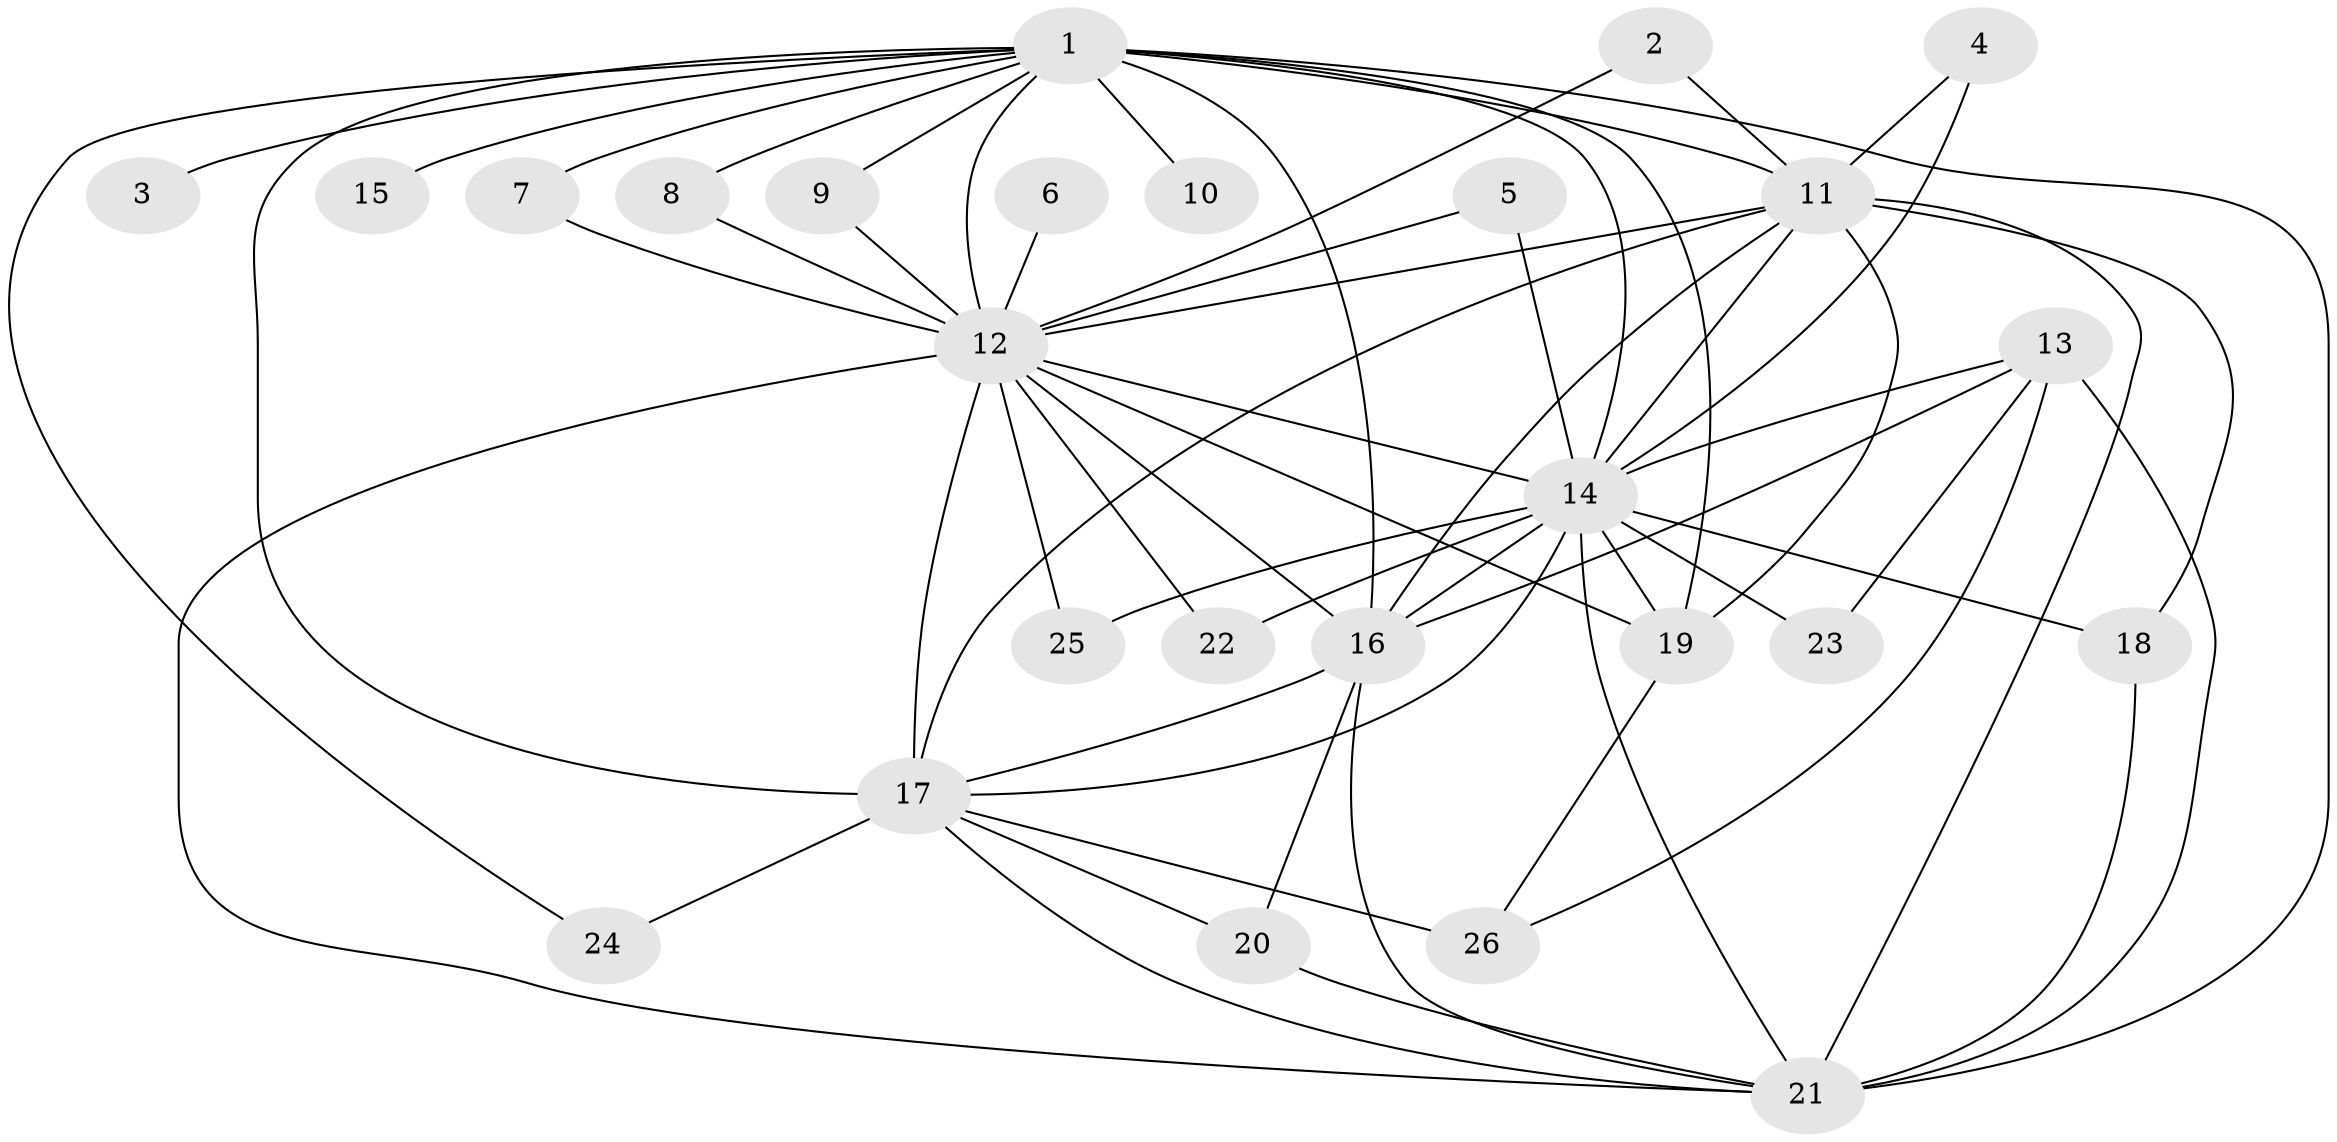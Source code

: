 // original degree distribution, {15: 0.0196078431372549, 20: 0.0196078431372549, 13: 0.0196078431372549, 22: 0.0196078431372549, 14: 0.0784313725490196, 9: 0.0196078431372549, 18: 0.0196078431372549, 4: 0.058823529411764705, 5: 0.0392156862745098, 2: 0.5686274509803921, 3: 0.13725490196078433}
// Generated by graph-tools (version 1.1) at 2025/25/03/09/25 03:25:37]
// undirected, 26 vertices, 61 edges
graph export_dot {
graph [start="1"]
  node [color=gray90,style=filled];
  1;
  2;
  3;
  4;
  5;
  6;
  7;
  8;
  9;
  10;
  11;
  12;
  13;
  14;
  15;
  16;
  17;
  18;
  19;
  20;
  21;
  22;
  23;
  24;
  25;
  26;
  1 -- 3 [weight=1.0];
  1 -- 7 [weight=1.0];
  1 -- 8 [weight=1.0];
  1 -- 9 [weight=1.0];
  1 -- 10 [weight=2.0];
  1 -- 11 [weight=4.0];
  1 -- 12 [weight=7.0];
  1 -- 14 [weight=4.0];
  1 -- 15 [weight=1.0];
  1 -- 16 [weight=3.0];
  1 -- 17 [weight=5.0];
  1 -- 19 [weight=1.0];
  1 -- 21 [weight=4.0];
  1 -- 24 [weight=1.0];
  2 -- 11 [weight=1.0];
  2 -- 12 [weight=1.0];
  4 -- 11 [weight=1.0];
  4 -- 14 [weight=1.0];
  5 -- 12 [weight=1.0];
  5 -- 14 [weight=1.0];
  6 -- 12 [weight=1.0];
  7 -- 12 [weight=1.0];
  8 -- 12 [weight=1.0];
  9 -- 12 [weight=1.0];
  11 -- 12 [weight=3.0];
  11 -- 14 [weight=2.0];
  11 -- 16 [weight=1.0];
  11 -- 17 [weight=1.0];
  11 -- 18 [weight=1.0];
  11 -- 19 [weight=1.0];
  11 -- 21 [weight=1.0];
  12 -- 14 [weight=2.0];
  12 -- 16 [weight=4.0];
  12 -- 17 [weight=2.0];
  12 -- 19 [weight=1.0];
  12 -- 21 [weight=2.0];
  12 -- 22 [weight=1.0];
  12 -- 25 [weight=1.0];
  13 -- 14 [weight=2.0];
  13 -- 16 [weight=2.0];
  13 -- 21 [weight=1.0];
  13 -- 23 [weight=1.0];
  13 -- 26 [weight=1.0];
  14 -- 16 [weight=1.0];
  14 -- 17 [weight=1.0];
  14 -- 18 [weight=1.0];
  14 -- 19 [weight=2.0];
  14 -- 21 [weight=1.0];
  14 -- 22 [weight=1.0];
  14 -- 23 [weight=1.0];
  14 -- 25 [weight=1.0];
  16 -- 17 [weight=2.0];
  16 -- 20 [weight=1.0];
  16 -- 21 [weight=1.0];
  17 -- 20 [weight=1.0];
  17 -- 21 [weight=2.0];
  17 -- 24 [weight=1.0];
  17 -- 26 [weight=1.0];
  18 -- 21 [weight=1.0];
  19 -- 26 [weight=1.0];
  20 -- 21 [weight=1.0];
}
